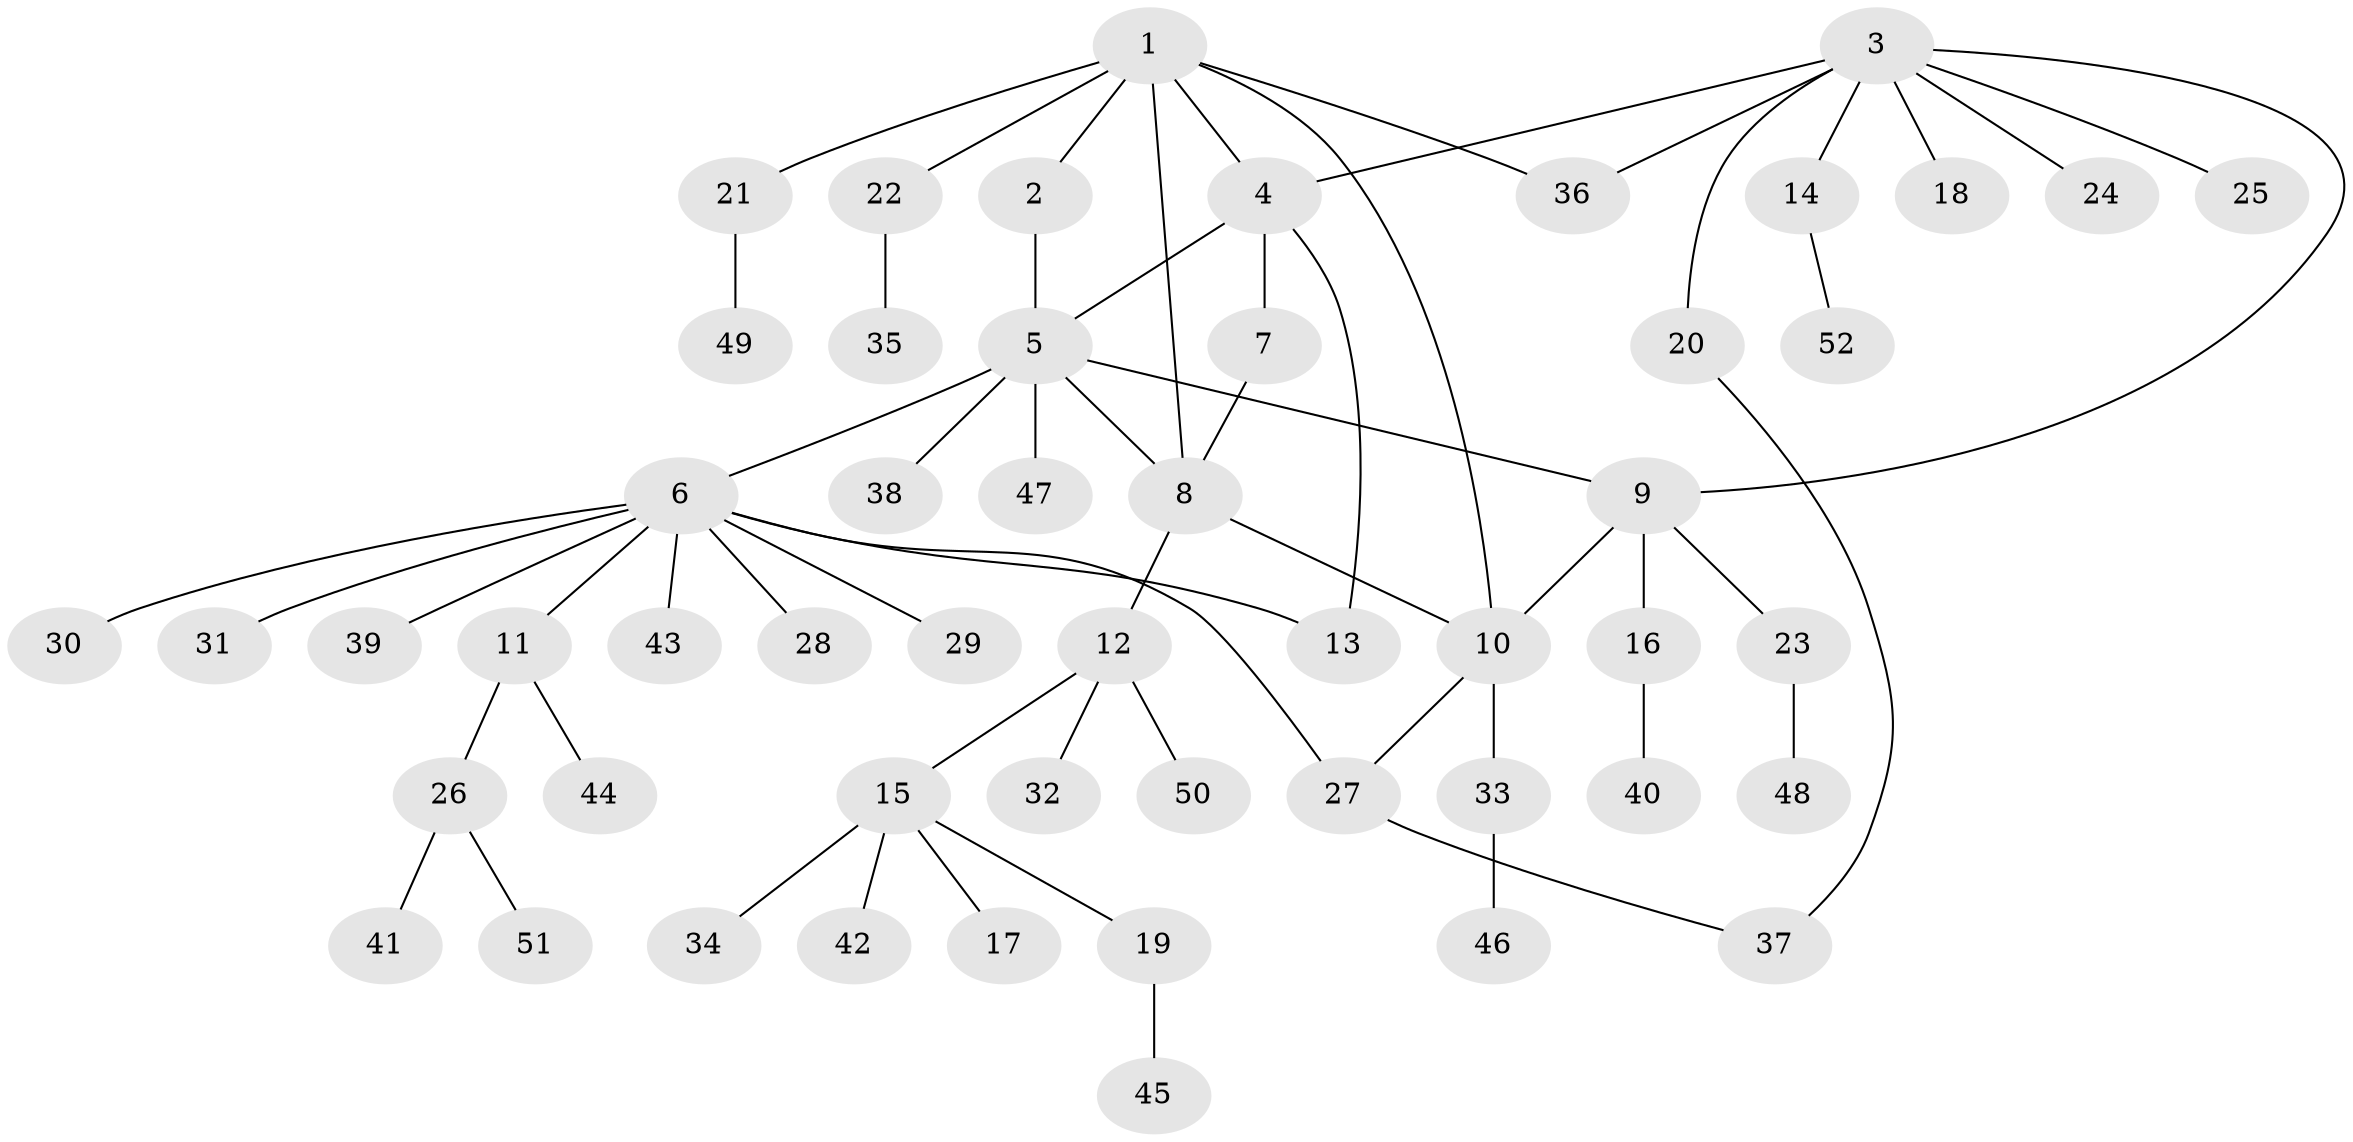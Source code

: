 // Generated by graph-tools (version 1.1) at 2025/11/02/27/25 16:11:29]
// undirected, 52 vertices, 61 edges
graph export_dot {
graph [start="1"]
  node [color=gray90,style=filled];
  1;
  2;
  3;
  4;
  5;
  6;
  7;
  8;
  9;
  10;
  11;
  12;
  13;
  14;
  15;
  16;
  17;
  18;
  19;
  20;
  21;
  22;
  23;
  24;
  25;
  26;
  27;
  28;
  29;
  30;
  31;
  32;
  33;
  34;
  35;
  36;
  37;
  38;
  39;
  40;
  41;
  42;
  43;
  44;
  45;
  46;
  47;
  48;
  49;
  50;
  51;
  52;
  1 -- 2;
  1 -- 4;
  1 -- 8;
  1 -- 10;
  1 -- 21;
  1 -- 22;
  1 -- 36;
  2 -- 5;
  3 -- 4;
  3 -- 9;
  3 -- 14;
  3 -- 18;
  3 -- 20;
  3 -- 24;
  3 -- 25;
  3 -- 36;
  4 -- 5;
  4 -- 7;
  4 -- 13;
  5 -- 6;
  5 -- 8;
  5 -- 9;
  5 -- 38;
  5 -- 47;
  6 -- 11;
  6 -- 13;
  6 -- 27;
  6 -- 28;
  6 -- 29;
  6 -- 30;
  6 -- 31;
  6 -- 39;
  6 -- 43;
  7 -- 8;
  8 -- 10;
  8 -- 12;
  9 -- 10;
  9 -- 16;
  9 -- 23;
  10 -- 27;
  10 -- 33;
  11 -- 26;
  11 -- 44;
  12 -- 15;
  12 -- 32;
  12 -- 50;
  14 -- 52;
  15 -- 17;
  15 -- 19;
  15 -- 34;
  15 -- 42;
  16 -- 40;
  19 -- 45;
  20 -- 37;
  21 -- 49;
  22 -- 35;
  23 -- 48;
  26 -- 41;
  26 -- 51;
  27 -- 37;
  33 -- 46;
}
